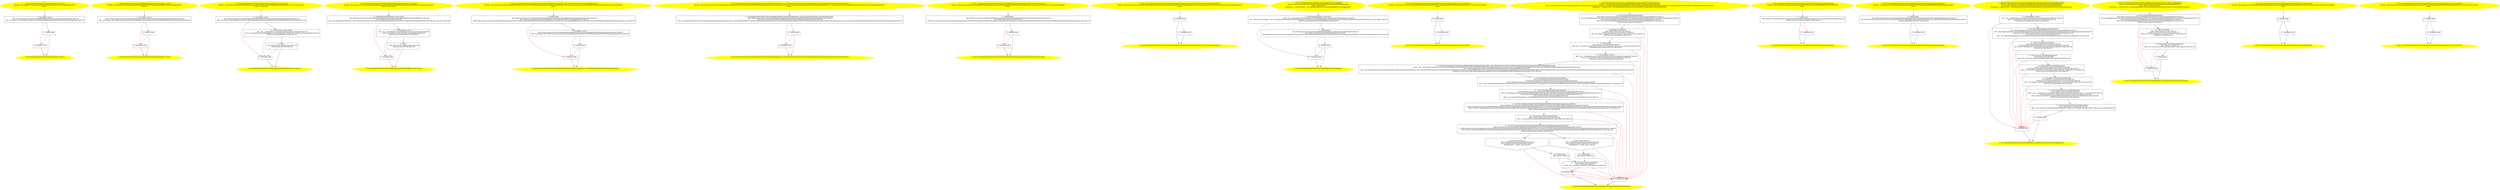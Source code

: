 /* @generated */
digraph cfg {
"org.junit.tests.junit3compatibility.InitializationErrorForwardCompatibilityTest.<init>().511c9e489d859bfaafb13939679ad004_1" [label="1: Start InitializationErrorForwardCompatibilityTest.<init>()\nFormals:  this:org.junit.tests.junit3compatibility.InitializationErrorForwardCompatibilityTest*\nLocals:  \n  " color=yellow style=filled]
	

	 "org.junit.tests.junit3compatibility.InitializationErrorForwardCompatibilityTest.<init>().511c9e489d859bfaafb13939679ad004_1" -> "org.junit.tests.junit3compatibility.InitializationErrorForwardCompatibilityTest.<init>().511c9e489d859bfaafb13939679ad004_4" ;
"org.junit.tests.junit3compatibility.InitializationErrorForwardCompatibilityTest.<init>().511c9e489d859bfaafb13939679ad004_2" [label="2: Exit InitializationErrorForwardCompatibilityTest.<init>() \n  " color=yellow style=filled]
	

"org.junit.tests.junit3compatibility.InitializationErrorForwardCompatibilityTest.<init>().511c9e489d859bfaafb13939679ad004_3" [label="3:  exceptions sink \n  " shape="box"]
	

	 "org.junit.tests.junit3compatibility.InitializationErrorForwardCompatibilityTest.<init>().511c9e489d859bfaafb13939679ad004_3" -> "org.junit.tests.junit3compatibility.InitializationErrorForwardCompatibilityTest.<init>().511c9e489d859bfaafb13939679ad004_2" ;
"org.junit.tests.junit3compatibility.InitializationErrorForwardCompatibilityTest.<init>().511c9e489d859bfaafb13939679ad004_4" [label="4:  Call Object.<init>() \n   n$0=*&this:org.junit.tests.junit3compatibility.InitializationErrorForwardCompatibilityTest* [line 19]\n  n$1=_fun_Object.<init>()(n$0:org.junit.tests.junit3compatibility.InitializationErrorForwardCompatibilityTest*) [line 19]\n " shape="box"]
	

	 "org.junit.tests.junit3compatibility.InitializationErrorForwardCompatibilityTest.<init>().511c9e489d859bfaafb13939679ad004_4" -> "org.junit.tests.junit3compatibility.InitializationErrorForwardCompatibilityTest.<init>().511c9e489d859bfaafb13939679ad004_5" ;
	 "org.junit.tests.junit3compatibility.InitializationErrorForwardCompatibilityTest.<init>().511c9e489d859bfaafb13939679ad004_4" -> "org.junit.tests.junit3compatibility.InitializationErrorForwardCompatibilityTest.<init>().511c9e489d859bfaafb13939679ad004_3" [color="red" ];
"org.junit.tests.junit3compatibility.InitializationErrorForwardCompatibilityTest.<init>().511c9e489d859bfaafb13939679ad004_5" [label="5:  method_body \n  " shape="box"]
	

	 "org.junit.tests.junit3compatibility.InitializationErrorForwardCompatibilityTest.<init>().511c9e489d859bfaafb13939679ad004_5" -> "org.junit.tests.junit3compatibility.InitializationErrorForwardCompatibilityTest.<init>().511c9e489d859bfaafb13939679ad004_2" ;
	 "org.junit.tests.junit3compatibility.InitializationErrorForwardCompatibilityTest.<init>().511c9e489d859bfaafb13939679ad004_5" -> "org.junit.tests.junit3compatibility.InitializationErrorForwardCompatibilityTest.<init>().511c9e489d859bfaafb13939679ad004_3" [color="red" ];
"org.junit.tests.junit3compatibility.InitializationErrorForwardCompatibilityTest$CantInitializeTests..b6709efbb8bd53c86093a8bc65f8be4d_1" [label="1: Start InitializationErrorForwardCompatibilityTest$CantInitializeTests.<init>()\nFormals:  this:org.junit.tests.junit3compatibility.InitializationErrorForwardCompatibilityTest$CantInitializeTests*\nLocals:  \n  " color=yellow style=filled]
	

	 "org.junit.tests.junit3compatibility.InitializationErrorForwardCompatibilityTest$CantInitializeTests..b6709efbb8bd53c86093a8bc65f8be4d_1" -> "org.junit.tests.junit3compatibility.InitializationErrorForwardCompatibilityTest$CantInitializeTests..b6709efbb8bd53c86093a8bc65f8be4d_4" ;
"org.junit.tests.junit3compatibility.InitializationErrorForwardCompatibilityTest$CantInitializeTests..b6709efbb8bd53c86093a8bc65f8be4d_2" [label="2: Exit InitializationErrorForwardCompatibilityTest$CantInitializeTests.<init>() \n  " color=yellow style=filled]
	

"org.junit.tests.junit3compatibility.InitializationErrorForwardCompatibilityTest$CantInitializeTests..b6709efbb8bd53c86093a8bc65f8be4d_3" [label="3:  exceptions sink \n  " shape="box"]
	

	 "org.junit.tests.junit3compatibility.InitializationErrorForwardCompatibilityTest$CantInitializeTests..b6709efbb8bd53c86093a8bc65f8be4d_3" -> "org.junit.tests.junit3compatibility.InitializationErrorForwardCompatibilityTest$CantInitializeTests..b6709efbb8bd53c86093a8bc65f8be4d_2" ;
"org.junit.tests.junit3compatibility.InitializationErrorForwardCompatibilityTest$CantInitializeTests..b6709efbb8bd53c86093a8bc65f8be4d_4" [label="4:  Call Object.<init>() \n   n$0=*&this:org.junit.tests.junit3compatibility.InitializationErrorForwardCompatibilityTest$CantInitializeTests* [line 38]\n  n$1=_fun_Object.<init>()(n$0:org.junit.tests.junit3compatibility.InitializationErrorForwardCompatibilityTest$CantInitializeTests*) [line 38]\n " shape="box"]
	

	 "org.junit.tests.junit3compatibility.InitializationErrorForwardCompatibilityTest$CantInitializeTests..b6709efbb8bd53c86093a8bc65f8be4d_4" -> "org.junit.tests.junit3compatibility.InitializationErrorForwardCompatibilityTest$CantInitializeTests..b6709efbb8bd53c86093a8bc65f8be4d_5" ;
	 "org.junit.tests.junit3compatibility.InitializationErrorForwardCompatibilityTest$CantInitializeTests..b6709efbb8bd53c86093a8bc65f8be4d_4" -> "org.junit.tests.junit3compatibility.InitializationErrorForwardCompatibilityTest$CantInitializeTests..b6709efbb8bd53c86093a8bc65f8be4d_3" [color="red" ];
"org.junit.tests.junit3compatibility.InitializationErrorForwardCompatibilityTest$CantInitializeTests..b6709efbb8bd53c86093a8bc65f8be4d_5" [label="5:  method_body \n  " shape="box"]
	

	 "org.junit.tests.junit3compatibility.InitializationErrorForwardCompatibilityTest$CantInitializeTests..b6709efbb8bd53c86093a8bc65f8be4d_5" -> "org.junit.tests.junit3compatibility.InitializationErrorForwardCompatibilityTest$CantInitializeTests..b6709efbb8bd53c86093a8bc65f8be4d_2" ;
	 "org.junit.tests.junit3compatibility.InitializationErrorForwardCompatibilityTest$CantInitializeTests..b6709efbb8bd53c86093a8bc65f8be4d_5" -> "org.junit.tests.junit3compatibility.InitializationErrorForwardCompatibilityTest$CantInitializeTests..b6709efbb8bd53c86093a8bc65f8be4d_3" [color="red" ];
"org.junit.tests.junit3compatibility.InitializationErrorForwardCompatibilityTest$CantInitialize.<init.ac4bbd4541fdecb1b2c5de3674973671_1" [label="1: Start InitializationErrorForwardCompatibilityTest$CantInitialize.<init>(Class)\nFormals:  this:org.junit.tests.junit3compatibility.InitializationErrorForwardCompatibilityTest$CantInitialize* klass:java.lang.Class*\nLocals:  $irvar0:void \n  " color=yellow style=filled]
	

	 "org.junit.tests.junit3compatibility.InitializationErrorForwardCompatibilityTest$CantInitialize.<init.ac4bbd4541fdecb1b2c5de3674973671_1" -> "org.junit.tests.junit3compatibility.InitializationErrorForwardCompatibilityTest$CantInitialize.<init.ac4bbd4541fdecb1b2c5de3674973671_4" ;
"org.junit.tests.junit3compatibility.InitializationErrorForwardCompatibilityTest$CantInitialize.<init.ac4bbd4541fdecb1b2c5de3674973671_2" [label="2: Exit InitializationErrorForwardCompatibilityTest$CantInitialize.<init>(Class) \n  " color=yellow style=filled]
	

"org.junit.tests.junit3compatibility.InitializationErrorForwardCompatibilityTest$CantInitialize.<init.ac4bbd4541fdecb1b2c5de3674973671_3" [label="3:  exceptions sink \n  " shape="box"]
	

	 "org.junit.tests.junit3compatibility.InitializationErrorForwardCompatibilityTest$CantInitialize.<init.ac4bbd4541fdecb1b2c5de3674973671_3" -> "org.junit.tests.junit3compatibility.InitializationErrorForwardCompatibilityTest$CantInitialize.<init.ac4bbd4541fdecb1b2c5de3674973671_2" ;
"org.junit.tests.junit3compatibility.InitializationErrorForwardCompatibilityTest$CantInitialize.<init.ac4bbd4541fdecb1b2c5de3674973671_4" [label="4:  Call Runner.<init>() \n   n$0=*&this:org.junit.tests.junit3compatibility.InitializationErrorForwardCompatibilityTest$CantInitialize* [line 23]\n  n$1=_fun_Runner.<init>()(n$0:org.junit.tests.junit3compatibility.InitializationErrorForwardCompatibilityTest$CantInitialize*) [line 23]\n " shape="box"]
	

	 "org.junit.tests.junit3compatibility.InitializationErrorForwardCompatibilityTest$CantInitialize.<init.ac4bbd4541fdecb1b2c5de3674973671_4" -> "org.junit.tests.junit3compatibility.InitializationErrorForwardCompatibilityTest$CantInitialize.<init.ac4bbd4541fdecb1b2c5de3674973671_5" ;
	 "org.junit.tests.junit3compatibility.InitializationErrorForwardCompatibilityTest$CantInitialize.<init.ac4bbd4541fdecb1b2c5de3674973671_4" -> "org.junit.tests.junit3compatibility.InitializationErrorForwardCompatibilityTest$CantInitialize.<init.ac4bbd4541fdecb1b2c5de3674973671_3" [color="red" ];
"org.junit.tests.junit3compatibility.InitializationErrorForwardCompatibilityTest$CantInitialize.<init.ac4bbd4541fdecb1b2c5de3674973671_5" [label="5:  Call Exception.<init>(String) \n   n$2=_fun___new(sizeof(t=java.lang.Exception):java.lang.Exception*) [line 24]\n  n$3=_fun_Exception.<init>(String)(n$2:java.lang.Exception*,\"Unique error message\":java.lang.Object*) [line 24]\n  *&$irvar0:java.lang.Exception*=n$2 [line 24]\n " shape="box"]
	

	 "org.junit.tests.junit3compatibility.InitializationErrorForwardCompatibilityTest$CantInitialize.<init.ac4bbd4541fdecb1b2c5de3674973671_5" -> "org.junit.tests.junit3compatibility.InitializationErrorForwardCompatibilityTest$CantInitialize.<init.ac4bbd4541fdecb1b2c5de3674973671_6" ;
	 "org.junit.tests.junit3compatibility.InitializationErrorForwardCompatibilityTest$CantInitialize.<init.ac4bbd4541fdecb1b2c5de3674973671_5" -> "org.junit.tests.junit3compatibility.InitializationErrorForwardCompatibilityTest$CantInitialize.<init.ac4bbd4541fdecb1b2c5de3674973671_3" [color="red" ];
"org.junit.tests.junit3compatibility.InitializationErrorForwardCompatibilityTest$CantInitialize.<init.ac4bbd4541fdecb1b2c5de3674973671_6" [label="6:  throw \n   n$4=*&$irvar0:java.lang.Exception* [line 24]\n  *&return:void=EXN n$4 [line 24]\n " shape="box"]
	

	 "org.junit.tests.junit3compatibility.InitializationErrorForwardCompatibilityTest$CantInitialize.<init.ac4bbd4541fdecb1b2c5de3674973671_6" -> "org.junit.tests.junit3compatibility.InitializationErrorForwardCompatibilityTest$CantInitialize.<init.ac4bbd4541fdecb1b2c5de3674973671_2" ;
	 "org.junit.tests.junit3compatibility.InitializationErrorForwardCompatibilityTest$CantInitialize.<init.ac4bbd4541fdecb1b2c5de3674973671_6" -> "org.junit.tests.junit3compatibility.InitializationErrorForwardCompatibilityTest$CantInitialize.<init.ac4bbd4541fdecb1b2c5de3674973671_3" [color="red" ];
"org.junit.tests.junit3compatibility.InitializationErrorForwardCompatibilityTest$InitializesWithError.c5596937731fc1801472f75782c82583_1" [label="1: Start InitializationErrorForwardCompatibilityTest$InitializesWithError.<init>(Class)\nFormals:  this:org.junit.tests.junit3compatibility.InitializationErrorForwardCompatibilityTest$InitializesWithError* klass:java.lang.Class*\nLocals:  $irvar0:void \n  " color=yellow style=filled]
	

	 "org.junit.tests.junit3compatibility.InitializationErrorForwardCompatibilityTest$InitializesWithError.c5596937731fc1801472f75782c82583_1" -> "org.junit.tests.junit3compatibility.InitializationErrorForwardCompatibilityTest$InitializesWithError.c5596937731fc1801472f75782c82583_4" ;
"org.junit.tests.junit3compatibility.InitializationErrorForwardCompatibilityTest$InitializesWithError.c5596937731fc1801472f75782c82583_2" [label="2: Exit InitializationErrorForwardCompatibilityTest$InitializesWithError.<init>(Class) \n  " color=yellow style=filled]
	

"org.junit.tests.junit3compatibility.InitializationErrorForwardCompatibilityTest$InitializesWithError.c5596937731fc1801472f75782c82583_3" [label="3:  exceptions sink \n  " shape="box"]
	

	 "org.junit.tests.junit3compatibility.InitializationErrorForwardCompatibilityTest$InitializesWithError.c5596937731fc1801472f75782c82583_3" -> "org.junit.tests.junit3compatibility.InitializationErrorForwardCompatibilityTest$InitializesWithError.c5596937731fc1801472f75782c82583_2" ;
"org.junit.tests.junit3compatibility.InitializationErrorForwardCompatibilityTest$InitializesWithError.c5596937731fc1801472f75782c82583_4" [label="4:  Call BlockJUnit4ClassRunner.<init>(Class) \n   n$0=*&this:org.junit.tests.junit3compatibility.InitializationErrorForwardCompatibilityTest$InitializesWithError* [line 98]\n  n$1=*&klass:java.lang.Class* [line 98]\n  n$2=_fun_BlockJUnit4ClassRunner.<init>(Class)(n$0:org.junit.tests.junit3compatibility.InitializationErrorForwardCompatibilityTest$InitializesWithError*,n$1:java.lang.Class*) [line 98]\n " shape="box"]
	

	 "org.junit.tests.junit3compatibility.InitializationErrorForwardCompatibilityTest$InitializesWithError.c5596937731fc1801472f75782c82583_4" -> "org.junit.tests.junit3compatibility.InitializationErrorForwardCompatibilityTest$InitializesWithError.c5596937731fc1801472f75782c82583_5" ;
	 "org.junit.tests.junit3compatibility.InitializationErrorForwardCompatibilityTest$InitializesWithError.c5596937731fc1801472f75782c82583_4" -> "org.junit.tests.junit3compatibility.InitializationErrorForwardCompatibilityTest$InitializesWithError.c5596937731fc1801472f75782c82583_3" [color="red" ];
"org.junit.tests.junit3compatibility.InitializationErrorForwardCompatibilityTest$InitializesWithError.c5596937731fc1801472f75782c82583_5" [label="5:  Call Exception.<init>() \n   n$3=_fun___new(sizeof(t=java.lang.Exception):java.lang.Exception*) [line 99]\n  n$4=_fun_Exception.<init>()(n$3:java.lang.Exception*) [line 99]\n  *&$irvar0:java.lang.Exception*=n$3 [line 99]\n " shape="box"]
	

	 "org.junit.tests.junit3compatibility.InitializationErrorForwardCompatibilityTest$InitializesWithError.c5596937731fc1801472f75782c82583_5" -> "org.junit.tests.junit3compatibility.InitializationErrorForwardCompatibilityTest$InitializesWithError.c5596937731fc1801472f75782c82583_6" ;
	 "org.junit.tests.junit3compatibility.InitializationErrorForwardCompatibilityTest$InitializesWithError.c5596937731fc1801472f75782c82583_5" -> "org.junit.tests.junit3compatibility.InitializationErrorForwardCompatibilityTest$InitializesWithError.c5596937731fc1801472f75782c82583_3" [color="red" ];
"org.junit.tests.junit3compatibility.InitializationErrorForwardCompatibilityTest$InitializesWithError.c5596937731fc1801472f75782c82583_6" [label="6:  throw \n   n$5=*&$irvar0:java.lang.Exception* [line 99]\n  *&return:void=EXN n$5 [line 99]\n " shape="box"]
	

	 "org.junit.tests.junit3compatibility.InitializationErrorForwardCompatibilityTest$InitializesWithError.c5596937731fc1801472f75782c82583_6" -> "org.junit.tests.junit3compatibility.InitializationErrorForwardCompatibilityTest$InitializesWithError.c5596937731fc1801472f75782c82583_2" ;
	 "org.junit.tests.junit3compatibility.InitializationErrorForwardCompatibilityTest$InitializesWithError.c5596937731fc1801472f75782c82583_6" -> "org.junit.tests.junit3compatibility.InitializationErrorForwardCompatibilityTest$InitializesWithError.c5596937731fc1801472f75782c82583_3" [color="red" ];
"org.junit.tests.junit3compatibility.InitializationErrorForwardCompatibilityTest$ErrorRememberingList.599f5a93932003d85ede856524d2cc17_1" [label="1: Start InitializationErrorForwardCompatibilityTest$ErrorRememberingListener.<init>(InitializationErrorForwardCompatibilityTest)\nFormals:  this:org.junit.tests.junit3compatibility.InitializationErrorForwardCompatibilityTest$ErrorRememberingListener* $bcvar1:org.junit.tests.junit3compatibility.InitializationErrorForwardCompatibilityTest*\nLocals:  \n  " color=yellow style=filled]
	

	 "org.junit.tests.junit3compatibility.InitializationErrorForwardCompatibilityTest$ErrorRememberingList.599f5a93932003d85ede856524d2cc17_1" -> "org.junit.tests.junit3compatibility.InitializationErrorForwardCompatibilityTest$ErrorRememberingList.599f5a93932003d85ede856524d2cc17_4" ;
"org.junit.tests.junit3compatibility.InitializationErrorForwardCompatibilityTest$ErrorRememberingList.599f5a93932003d85ede856524d2cc17_2" [label="2: Exit InitializationErrorForwardCompatibilityTest$ErrorRememberingListener.<init>(InitializationErrorForwardCompatibilityTest) \n  " color=yellow style=filled]
	

"org.junit.tests.junit3compatibility.InitializationErrorForwardCompatibilityTest$ErrorRememberingList.599f5a93932003d85ede856524d2cc17_3" [label="3:  exceptions sink \n  " shape="box"]
	

	 "org.junit.tests.junit3compatibility.InitializationErrorForwardCompatibilityTest$ErrorRememberingList.599f5a93932003d85ede856524d2cc17_3" -> "org.junit.tests.junit3compatibility.InitializationErrorForwardCompatibilityTest$ErrorRememberingList.599f5a93932003d85ede856524d2cc17_2" ;
"org.junit.tests.junit3compatibility.InitializationErrorForwardCompatibilityTest$ErrorRememberingList.599f5a93932003d85ede856524d2cc17_4" [label="4:  method_body \n   n$0=*&this:org.junit.tests.junit3compatibility.InitializationErrorForwardCompatibilityTest$ErrorRememberingListener* [line 63]\n  n$1=*&$bcvar1:org.junit.tests.junit3compatibility.InitializationErrorForwardCompatibilityTest* [line 63]\n  *n$0.this$0:org.junit.tests.junit3compatibility.InitializationErrorForwardCompatibilityTest$ErrorRememberingListener(root org.junit.tests.junit3compatibility.InitializationErrorForwardCompatibilityTest$ErrorRememberingListener)=n$1 [line 63]\n " shape="box"]
	

	 "org.junit.tests.junit3compatibility.InitializationErrorForwardCompatibilityTest$ErrorRememberingList.599f5a93932003d85ede856524d2cc17_4" -> "org.junit.tests.junit3compatibility.InitializationErrorForwardCompatibilityTest$ErrorRememberingList.599f5a93932003d85ede856524d2cc17_5" ;
	 "org.junit.tests.junit3compatibility.InitializationErrorForwardCompatibilityTest$ErrorRememberingList.599f5a93932003d85ede856524d2cc17_4" -> "org.junit.tests.junit3compatibility.InitializationErrorForwardCompatibilityTest$ErrorRememberingList.599f5a93932003d85ede856524d2cc17_3" [color="red" ];
"org.junit.tests.junit3compatibility.InitializationErrorForwardCompatibilityTest$ErrorRememberingList.599f5a93932003d85ede856524d2cc17_5" [label="5:  Call Object.<init>() \n   n$2=*&this:org.junit.tests.junit3compatibility.InitializationErrorForwardCompatibilityTest$ErrorRememberingListener* [line 63]\n  n$3=_fun_Object.<init>()(n$2:org.junit.tests.junit3compatibility.InitializationErrorForwardCompatibilityTest$ErrorRememberingListener*) [line 63]\n " shape="box"]
	

	 "org.junit.tests.junit3compatibility.InitializationErrorForwardCompatibilityTest$ErrorRememberingList.599f5a93932003d85ede856524d2cc17_5" -> "org.junit.tests.junit3compatibility.InitializationErrorForwardCompatibilityTest$ErrorRememberingList.599f5a93932003d85ede856524d2cc17_6" ;
	 "org.junit.tests.junit3compatibility.InitializationErrorForwardCompatibilityTest$ErrorRememberingList.599f5a93932003d85ede856524d2cc17_5" -> "org.junit.tests.junit3compatibility.InitializationErrorForwardCompatibilityTest$ErrorRememberingList.599f5a93932003d85ede856524d2cc17_3" [color="red" ];
"org.junit.tests.junit3compatibility.InitializationErrorForwardCompatibilityTest$ErrorRememberingList.599f5a93932003d85ede856524d2cc17_6" [label="6:  method_body \n  " shape="box"]
	

	 "org.junit.tests.junit3compatibility.InitializationErrorForwardCompatibilityTest$ErrorRememberingList.599f5a93932003d85ede856524d2cc17_6" -> "org.junit.tests.junit3compatibility.InitializationErrorForwardCompatibilityTest$ErrorRememberingList.599f5a93932003d85ede856524d2cc17_2" ;
	 "org.junit.tests.junit3compatibility.InitializationErrorForwardCompatibilityTest$ErrorRememberingList.599f5a93932003d85ede856524d2cc17_6" -> "org.junit.tests.junit3compatibility.InitializationErrorForwardCompatibilityTest$ErrorRememberingList.599f5a93932003d85ede856524d2cc17_3" [color="red" ];
"org.junit.tests.junit3compatibility.InitializationErrorForwardCompatibilityTest$ErrorRememberingList.ee602506f6d617e2dd38b425c0fd084f_1" [label="1: Start InitializationErrorForwardCompatibilityTest$ErrorRememberingListener.<init>(InitializationErrorForwardCompatibilityTest,InitializationErrorForwardCompatibilityTest$1)\nFormals:  this:org.junit.tests.junit3compatibility.InitializationErrorForwardCompatibilityTest$ErrorRememberingListener* x0:org.junit.tests.junit3compatibility.InitializationErrorForwardCompatibilityTest* x1:org.junit.tests.junit3compatibility.InitializationErrorForwardCompatibilityTest$1*\nLocals:  \n  " color=yellow style=filled]
	

	 "org.junit.tests.junit3compatibility.InitializationErrorForwardCompatibilityTest$ErrorRememberingList.ee602506f6d617e2dd38b425c0fd084f_1" -> "org.junit.tests.junit3compatibility.InitializationErrorForwardCompatibilityTest$ErrorRememberingList.ee602506f6d617e2dd38b425c0fd084f_4" ;
"org.junit.tests.junit3compatibility.InitializationErrorForwardCompatibilityTest$ErrorRememberingList.ee602506f6d617e2dd38b425c0fd084f_2" [label="2: Exit InitializationErrorForwardCompatibilityTest$ErrorRememberingListener.<init>(InitializationErrorForwardCompatibilityTest,InitializationErrorForwardCompatibilityTest$1) \n  " color=yellow style=filled]
	

"org.junit.tests.junit3compatibility.InitializationErrorForwardCompatibilityTest$ErrorRememberingList.ee602506f6d617e2dd38b425c0fd084f_3" [label="3:  exceptions sink \n  " shape="box"]
	

	 "org.junit.tests.junit3compatibility.InitializationErrorForwardCompatibilityTest$ErrorRememberingList.ee602506f6d617e2dd38b425c0fd084f_3" -> "org.junit.tests.junit3compatibility.InitializationErrorForwardCompatibilityTest$ErrorRememberingList.ee602506f6d617e2dd38b425c0fd084f_2" ;
"org.junit.tests.junit3compatibility.InitializationErrorForwardCompatibilityTest$ErrorRememberingList.ee602506f6d617e2dd38b425c0fd084f_4" [label="4:  Call InitializationErrorForwardCompatibilityTest$ErrorRememberingListener.<init>(InitializationErrorForwardCompatibilityTest) \n   n$0=*&this:org.junit.tests.junit3compatibility.InitializationErrorForwardCompatibilityTest$ErrorRememberingListener* [line 63]\n  n$1=*&x0:org.junit.tests.junit3compatibility.InitializationErrorForwardCompatibilityTest* [line 63]\n  n$2=_fun_InitializationErrorForwardCompatibilityTest$ErrorRememberingListener.<init>(InitializationErrorForwardCompatibilityTest)(n$0:org.junit.tests.junit3compatibility.InitializationErrorForwardCompatibilityTest$ErrorRememberingListener*,n$1:org.junit.tests.junit3compatibility.InitializationErrorForwardCompatibilityTest*) [line 63]\n " shape="box"]
	

	 "org.junit.tests.junit3compatibility.InitializationErrorForwardCompatibilityTest$ErrorRememberingList.ee602506f6d617e2dd38b425c0fd084f_4" -> "org.junit.tests.junit3compatibility.InitializationErrorForwardCompatibilityTest$ErrorRememberingList.ee602506f6d617e2dd38b425c0fd084f_5" ;
	 "org.junit.tests.junit3compatibility.InitializationErrorForwardCompatibilityTest$ErrorRememberingList.ee602506f6d617e2dd38b425c0fd084f_4" -> "org.junit.tests.junit3compatibility.InitializationErrorForwardCompatibilityTest$ErrorRememberingList.ee602506f6d617e2dd38b425c0fd084f_3" [color="red" ];
"org.junit.tests.junit3compatibility.InitializationErrorForwardCompatibilityTest$ErrorRememberingList.ee602506f6d617e2dd38b425c0fd084f_5" [label="5:  method_body \n  " shape="box"]
	

	 "org.junit.tests.junit3compatibility.InitializationErrorForwardCompatibilityTest$ErrorRememberingList.ee602506f6d617e2dd38b425c0fd084f_5" -> "org.junit.tests.junit3compatibility.InitializationErrorForwardCompatibilityTest$ErrorRememberingList.ee602506f6d617e2dd38b425c0fd084f_2" ;
	 "org.junit.tests.junit3compatibility.InitializationErrorForwardCompatibilityTest$ErrorRememberingList.ee602506f6d617e2dd38b425c0fd084f_5" -> "org.junit.tests.junit3compatibility.InitializationErrorForwardCompatibilityTest$ErrorRememberingList.ee602506f6d617e2dd38b425c0fd084f_3" [color="red" ];
"org.junit.tests.junit3compatibility.InitializationErrorForwardCompatibilityTest$ErrorRememberingList.5765b462a566c94ea9b616206d16f2ea_1" [label="1: Start void InitializationErrorForwardCompatibilityTest$ErrorRememberingListener.addError(Test,Throwable)\nFormals:  this:org.junit.tests.junit3compatibility.InitializationErrorForwardCompatibilityTest$ErrorRememberingListener* test:junit.framework.Test* e:java.lang.Throwable*\nLocals:  \n  " color=yellow style=filled]
	

	 "org.junit.tests.junit3compatibility.InitializationErrorForwardCompatibilityTest$ErrorRememberingList.5765b462a566c94ea9b616206d16f2ea_1" -> "org.junit.tests.junit3compatibility.InitializationErrorForwardCompatibilityTest$ErrorRememberingList.5765b462a566c94ea9b616206d16f2ea_4" ;
"org.junit.tests.junit3compatibility.InitializationErrorForwardCompatibilityTest$ErrorRememberingList.5765b462a566c94ea9b616206d16f2ea_2" [label="2: Exit void InitializationErrorForwardCompatibilityTest$ErrorRememberingListener.addError(Test,Throwable) \n  " color=yellow style=filled]
	

"org.junit.tests.junit3compatibility.InitializationErrorForwardCompatibilityTest$ErrorRememberingList.5765b462a566c94ea9b616206d16f2ea_3" [label="3:  exceptions sink \n  " shape="box"]
	

	 "org.junit.tests.junit3compatibility.InitializationErrorForwardCompatibilityTest$ErrorRememberingList.5765b462a566c94ea9b616206d16f2ea_3" -> "org.junit.tests.junit3compatibility.InitializationErrorForwardCompatibilityTest$ErrorRememberingList.5765b462a566c94ea9b616206d16f2ea_2" ;
"org.junit.tests.junit3compatibility.InitializationErrorForwardCompatibilityTest$ErrorRememberingList.5765b462a566c94ea9b616206d16f2ea_4" [label="4:  method_body \n   n$0=*&this:org.junit.tests.junit3compatibility.InitializationErrorForwardCompatibilityTest$ErrorRememberingListener* [line 67]\n  n$1=*&test:junit.framework.Test* [line 67]\n  *n$0.fError:org.junit.tests.junit3compatibility.InitializationErrorForwardCompatibilityTest$ErrorRememberingListener(root org.junit.tests.junit3compatibility.InitializationErrorForwardCompatibilityTest$ErrorRememberingListener)=n$1 [line 67]\n " shape="box"]
	

	 "org.junit.tests.junit3compatibility.InitializationErrorForwardCompatibilityTest$ErrorRememberingList.5765b462a566c94ea9b616206d16f2ea_4" -> "org.junit.tests.junit3compatibility.InitializationErrorForwardCompatibilityTest$ErrorRememberingList.5765b462a566c94ea9b616206d16f2ea_5" ;
	 "org.junit.tests.junit3compatibility.InitializationErrorForwardCompatibilityTest$ErrorRememberingList.5765b462a566c94ea9b616206d16f2ea_4" -> "org.junit.tests.junit3compatibility.InitializationErrorForwardCompatibilityTest$ErrorRememberingList.5765b462a566c94ea9b616206d16f2ea_3" [color="red" ];
"org.junit.tests.junit3compatibility.InitializationErrorForwardCompatibilityTest$ErrorRememberingList.5765b462a566c94ea9b616206d16f2ea_5" [label="5:  method_body \n  " shape="box"]
	

	 "org.junit.tests.junit3compatibility.InitializationErrorForwardCompatibilityTest$ErrorRememberingList.5765b462a566c94ea9b616206d16f2ea_5" -> "org.junit.tests.junit3compatibility.InitializationErrorForwardCompatibilityTest$ErrorRememberingList.5765b462a566c94ea9b616206d16f2ea_2" ;
	 "org.junit.tests.junit3compatibility.InitializationErrorForwardCompatibilityTest$ErrorRememberingList.5765b462a566c94ea9b616206d16f2ea_5" -> "org.junit.tests.junit3compatibility.InitializationErrorForwardCompatibilityTest$ErrorRememberingList.5765b462a566c94ea9b616206d16f2ea_3" [color="red" ];
"org.junit.tests.junit3compatibility.InitializationErrorForwardCompatibilityTest$ErrorRememberingList.b81eb0795c9ca835cba331b23bb215cb_1" [label="1: Start void InitializationErrorForwardCompatibilityTest$ErrorRememberingListener.addFailure(Test,AssertionFailedError)\nFormals:  this:org.junit.tests.junit3compatibility.InitializationErrorForwardCompatibilityTest$ErrorRememberingListener* test:junit.framework.Test* t:junit.framework.AssertionFailedError*\nLocals:  \n  " color=yellow style=filled]
	

	 "org.junit.tests.junit3compatibility.InitializationErrorForwardCompatibilityTest$ErrorRememberingList.b81eb0795c9ca835cba331b23bb215cb_1" -> "org.junit.tests.junit3compatibility.InitializationErrorForwardCompatibilityTest$ErrorRememberingList.b81eb0795c9ca835cba331b23bb215cb_4" ;
"org.junit.tests.junit3compatibility.InitializationErrorForwardCompatibilityTest$ErrorRememberingList.b81eb0795c9ca835cba331b23bb215cb_2" [label="2: Exit void InitializationErrorForwardCompatibilityTest$ErrorRememberingListener.addFailure(Test,AssertionFailedError) \n  " color=yellow style=filled]
	

"org.junit.tests.junit3compatibility.InitializationErrorForwardCompatibilityTest$ErrorRememberingList.b81eb0795c9ca835cba331b23bb215cb_3" [label="3:  exceptions sink \n  " shape="box"]
	

	 "org.junit.tests.junit3compatibility.InitializationErrorForwardCompatibilityTest$ErrorRememberingList.b81eb0795c9ca835cba331b23bb215cb_3" -> "org.junit.tests.junit3compatibility.InitializationErrorForwardCompatibilityTest$ErrorRememberingList.b81eb0795c9ca835cba331b23bb215cb_2" ;
"org.junit.tests.junit3compatibility.InitializationErrorForwardCompatibilityTest$ErrorRememberingList.b81eb0795c9ca835cba331b23bb215cb_4" [label="4:  method_body \n  " shape="box"]
	

	 "org.junit.tests.junit3compatibility.InitializationErrorForwardCompatibilityTest$ErrorRememberingList.b81eb0795c9ca835cba331b23bb215cb_4" -> "org.junit.tests.junit3compatibility.InitializationErrorForwardCompatibilityTest$ErrorRememberingList.b81eb0795c9ca835cba331b23bb215cb_2" ;
	 "org.junit.tests.junit3compatibility.InitializationErrorForwardCompatibilityTest$ErrorRememberingList.b81eb0795c9ca835cba331b23bb215cb_4" -> "org.junit.tests.junit3compatibility.InitializationErrorForwardCompatibilityTest$ErrorRememberingList.b81eb0795c9ca835cba331b23bb215cb_3" [color="red" ];
"org.junit.tests.junit3compatibility.InitializationErrorForwardCompatibilityTest.createAdapter():void.afde9abe7cc09271580a2772056a9c74_1" [label="1: Start void InitializationErrorForwardCompatibilityTest.createAdapter()\nFormals:  this:org.junit.tests.junit3compatibility.InitializationErrorForwardCompatibilityTest*\nLocals:  $irvar0:void\nAnnotation: <_org.junit.Before> void InitializationErrorForwardCompatibilityTest.createAdapter()() \n  " color=yellow style=filled]
	

	 "org.junit.tests.junit3compatibility.InitializationErrorForwardCompatibilityTest.createAdapter():void.afde9abe7cc09271580a2772056a9c74_1" -> "org.junit.tests.junit3compatibility.InitializationErrorForwardCompatibilityTest.createAdapter():void.afde9abe7cc09271580a2772056a9c74_4" ;
"org.junit.tests.junit3compatibility.InitializationErrorForwardCompatibilityTest.createAdapter():void.afde9abe7cc09271580a2772056a9c74_2" [label="2: Exit void InitializationErrorForwardCompatibilityTest.createAdapter() \n  " color=yellow style=filled]
	

"org.junit.tests.junit3compatibility.InitializationErrorForwardCompatibilityTest.createAdapter():void.afde9abe7cc09271580a2772056a9c74_3" [label="3:  exceptions sink \n  " shape="box"]
	

	 "org.junit.tests.junit3compatibility.InitializationErrorForwardCompatibilityTest.createAdapter():void.afde9abe7cc09271580a2772056a9c74_3" -> "org.junit.tests.junit3compatibility.InitializationErrorForwardCompatibilityTest.createAdapter():void.afde9abe7cc09271580a2772056a9c74_2" ;
"org.junit.tests.junit3compatibility.InitializationErrorForwardCompatibilityTest.createAdapter():void.afde9abe7cc09271580a2772056a9c74_4" [label="4:  Call JUnit4TestAdapter.<init>(Class) \n   n$0=_fun___new(sizeof(t=junit.framework.JUnit4TestAdapter):junit.framework.JUnit4TestAdapter*) [line 45]\n  n$1=_fun_JUnit4TestAdapter.<init>(Class)(n$0:junit.framework.JUnit4TestAdapter*,org.junit.tests.junit3compatibility.InitializationErrorForwardCompatibilityTest$CantInitializeTests:java.lang.Object*) [line 45]\n  *&$irvar0:junit.framework.JUnit4TestAdapter*=n$0 [line 45]\n " shape="box"]
	

	 "org.junit.tests.junit3compatibility.InitializationErrorForwardCompatibilityTest.createAdapter():void.afde9abe7cc09271580a2772056a9c74_4" -> "org.junit.tests.junit3compatibility.InitializationErrorForwardCompatibilityTest.createAdapter():void.afde9abe7cc09271580a2772056a9c74_5" ;
	 "org.junit.tests.junit3compatibility.InitializationErrorForwardCompatibilityTest.createAdapter():void.afde9abe7cc09271580a2772056a9c74_4" -> "org.junit.tests.junit3compatibility.InitializationErrorForwardCompatibilityTest.createAdapter():void.afde9abe7cc09271580a2772056a9c74_3" [color="red" ];
"org.junit.tests.junit3compatibility.InitializationErrorForwardCompatibilityTest.createAdapter():void.afde9abe7cc09271580a2772056a9c74_5" [label="5:  method_body \n   n$2=*&this:org.junit.tests.junit3compatibility.InitializationErrorForwardCompatibilityTest* [line 45]\n  n$3=*&$irvar0:junit.framework.JUnit4TestAdapter* [line 45]\n  *n$2.fAdapter:org.junit.tests.junit3compatibility.InitializationErrorForwardCompatibilityTest(root org.junit.tests.junit3compatibility.InitializationErrorForwardCompatibilityTest)=n$3 [line 45]\n " shape="box"]
	

	 "org.junit.tests.junit3compatibility.InitializationErrorForwardCompatibilityTest.createAdapter():void.afde9abe7cc09271580a2772056a9c74_5" -> "org.junit.tests.junit3compatibility.InitializationErrorForwardCompatibilityTest.createAdapter():void.afde9abe7cc09271580a2772056a9c74_6" ;
	 "org.junit.tests.junit3compatibility.InitializationErrorForwardCompatibilityTest.createAdapter():void.afde9abe7cc09271580a2772056a9c74_5" -> "org.junit.tests.junit3compatibility.InitializationErrorForwardCompatibilityTest.createAdapter():void.afde9abe7cc09271580a2772056a9c74_3" [color="red" ];
"org.junit.tests.junit3compatibility.InitializationErrorForwardCompatibilityTest.createAdapter():void.afde9abe7cc09271580a2772056a9c74_6" [label="6:  method_body \n  " shape="box"]
	

	 "org.junit.tests.junit3compatibility.InitializationErrorForwardCompatibilityTest.createAdapter():void.afde9abe7cc09271580a2772056a9c74_6" -> "org.junit.tests.junit3compatibility.InitializationErrorForwardCompatibilityTest.createAdapter():void.afde9abe7cc09271580a2772056a9c74_2" ;
	 "org.junit.tests.junit3compatibility.InitializationErrorForwardCompatibilityTest.createAdapter():void.afde9abe7cc09271580a2772056a9c74_6" -> "org.junit.tests.junit3compatibility.InitializationErrorForwardCompatibilityTest.createAdapter():void.afde9abe7cc09271580a2772056a9c74_3" [color="red" ];
"org.junit.tests.junit3compatibility.InitializationErrorForwardCompatibilityTest$ErrorRememberingList.2033af82012e6f37d8024381e6c28a9f_1" [label="1: Start void InitializationErrorForwardCompatibilityTest$ErrorRememberingListener.endTest(Test)\nFormals:  this:org.junit.tests.junit3compatibility.InitializationErrorForwardCompatibilityTest$ErrorRememberingListener* test:junit.framework.Test*\nLocals:  \n  " color=yellow style=filled]
	

	 "org.junit.tests.junit3compatibility.InitializationErrorForwardCompatibilityTest$ErrorRememberingList.2033af82012e6f37d8024381e6c28a9f_1" -> "org.junit.tests.junit3compatibility.InitializationErrorForwardCompatibilityTest$ErrorRememberingList.2033af82012e6f37d8024381e6c28a9f_4" ;
"org.junit.tests.junit3compatibility.InitializationErrorForwardCompatibilityTest$ErrorRememberingList.2033af82012e6f37d8024381e6c28a9f_2" [label="2: Exit void InitializationErrorForwardCompatibilityTest$ErrorRememberingListener.endTest(Test) \n  " color=yellow style=filled]
	

"org.junit.tests.junit3compatibility.InitializationErrorForwardCompatibilityTest$ErrorRememberingList.2033af82012e6f37d8024381e6c28a9f_3" [label="3:  exceptions sink \n  " shape="box"]
	

	 "org.junit.tests.junit3compatibility.InitializationErrorForwardCompatibilityTest$ErrorRememberingList.2033af82012e6f37d8024381e6c28a9f_3" -> "org.junit.tests.junit3compatibility.InitializationErrorForwardCompatibilityTest$ErrorRememberingList.2033af82012e6f37d8024381e6c28a9f_2" ;
"org.junit.tests.junit3compatibility.InitializationErrorForwardCompatibilityTest$ErrorRememberingList.2033af82012e6f37d8024381e6c28a9f_4" [label="4:  method_body \n  " shape="box"]
	

	 "org.junit.tests.junit3compatibility.InitializationErrorForwardCompatibilityTest$ErrorRememberingList.2033af82012e6f37d8024381e6c28a9f_4" -> "org.junit.tests.junit3compatibility.InitializationErrorForwardCompatibilityTest$ErrorRememberingList.2033af82012e6f37d8024381e6c28a9f_2" ;
	 "org.junit.tests.junit3compatibility.InitializationErrorForwardCompatibilityTest$ErrorRememberingList.2033af82012e6f37d8024381e6c28a9f_4" -> "org.junit.tests.junit3compatibility.InitializationErrorForwardCompatibilityTest$ErrorRememberingList.2033af82012e6f37d8024381e6c28a9f_3" [color="red" ];
"org.junit.tests.junit3compatibility.InitializationErrorForwardCompatibilityTest.generatedErrorTestsM.8ee0bdbf9e3adcd8d069900158c8d5b5_1" [label="1: Start void InitializationErrorForwardCompatibilityTest.generatedErrorTestsMatchUp()\nFormals:  this:org.junit.tests.junit3compatibility.InitializationErrorForwardCompatibilityTest*\nLocals:  $T0_68:void $irvar3:void $irvar2:void $irvar1:void $irvar0:void listener:org.junit.tests.junit3compatibility.InitializationErrorForwardCompatibilityTest$ErrorRememberingListener* result:junit.framework.TestResult* shouldFail:junit.framework.Test*\nAnnotation: <_org.junit.Test> void InitializationErrorForwardCompatibilityTest.generatedErrorTestsMatchUp()() \n  " color=yellow style=filled]
	

	 "org.junit.tests.junit3compatibility.InitializationErrorForwardCompatibilityTest.generatedErrorTestsM.8ee0bdbf9e3adcd8d069900158c8d5b5_1" -> "org.junit.tests.junit3compatibility.InitializationErrorForwardCompatibilityTest.generatedErrorTestsM.8ee0bdbf9e3adcd8d069900158c8d5b5_4" ;
"org.junit.tests.junit3compatibility.InitializationErrorForwardCompatibilityTest.generatedErrorTestsM.8ee0bdbf9e3adcd8d069900158c8d5b5_2" [label="2: Exit void InitializationErrorForwardCompatibilityTest.generatedErrorTestsMatchUp() \n  " color=yellow style=filled]
	

"org.junit.tests.junit3compatibility.InitializationErrorForwardCompatibilityTest.generatedErrorTestsM.8ee0bdbf9e3adcd8d069900158c8d5b5_3" [label="3:  exceptions sink \n  " shape="box"]
	

	 "org.junit.tests.junit3compatibility.InitializationErrorForwardCompatibilityTest.generatedErrorTestsM.8ee0bdbf9e3adcd8d069900158c8d5b5_3" -> "org.junit.tests.junit3compatibility.InitializationErrorForwardCompatibilityTest.generatedErrorTestsM.8ee0bdbf9e3adcd8d069900158c8d5b5_2" ;
"org.junit.tests.junit3compatibility.InitializationErrorForwardCompatibilityTest.generatedErrorTestsM.8ee0bdbf9e3adcd8d069900158c8d5b5_4" [label="4:  Call List JUnit4TestAdapter.getTests() \n   n$0=*&this:org.junit.tests.junit3compatibility.InitializationErrorForwardCompatibilityTest* [line 87]\n  n$1=*n$0.fAdapter:junit.framework.JUnit4TestAdapter*(root org.junit.tests.junit3compatibility.InitializationErrorForwardCompatibilityTest) [line 87]\n  _=*n$1:junit.framework.JUnit4TestAdapter*(root junit.framework.JUnit4TestAdapter) [line 87]\n  n$3=_fun_List JUnit4TestAdapter.getTests()(n$1:junit.framework.JUnit4TestAdapter*) virtual [line 87]\n  *&$irvar0:java.util.List*=n$3 [line 87]\n " shape="box"]
	

	 "org.junit.tests.junit3compatibility.InitializationErrorForwardCompatibilityTest.generatedErrorTestsM.8ee0bdbf9e3adcd8d069900158c8d5b5_4" -> "org.junit.tests.junit3compatibility.InitializationErrorForwardCompatibilityTest.generatedErrorTestsM.8ee0bdbf9e3adcd8d069900158c8d5b5_5" ;
	 "org.junit.tests.junit3compatibility.InitializationErrorForwardCompatibilityTest.generatedErrorTestsM.8ee0bdbf9e3adcd8d069900158c8d5b5_4" -> "org.junit.tests.junit3compatibility.InitializationErrorForwardCompatibilityTest.generatedErrorTestsM.8ee0bdbf9e3adcd8d069900158c8d5b5_3" [color="red" ];
"org.junit.tests.junit3compatibility.InitializationErrorForwardCompatibilityTest.generatedErrorTestsM.8ee0bdbf9e3adcd8d069900158c8d5b5_5" [label="5:  Call Object List.get(int) \n   n$4=*&$irvar0:java.util.List* [line 87]\n  _=*n$4:java.util.List*(root java.util.List) [line 87]\n  n$6=_fun_Object List.get(int)(n$4:java.util.List*,0:int) interface virtual [line 87]\n  *&$irvar1:java.lang.Object*=n$6 [line 87]\n " shape="box"]
	

	 "org.junit.tests.junit3compatibility.InitializationErrorForwardCompatibilityTest.generatedErrorTestsM.8ee0bdbf9e3adcd8d069900158c8d5b5_5" -> "org.junit.tests.junit3compatibility.InitializationErrorForwardCompatibilityTest.generatedErrorTestsM.8ee0bdbf9e3adcd8d069900158c8d5b5_6" ;
	 "org.junit.tests.junit3compatibility.InitializationErrorForwardCompatibilityTest.generatedErrorTestsM.8ee0bdbf9e3adcd8d069900158c8d5b5_5" -> "org.junit.tests.junit3compatibility.InitializationErrorForwardCompatibilityTest.generatedErrorTestsM.8ee0bdbf9e3adcd8d069900158c8d5b5_3" [color="red" ];
"org.junit.tests.junit3compatibility.InitializationErrorForwardCompatibilityTest.generatedErrorTestsM.8ee0bdbf9e3adcd8d069900158c8d5b5_6" [label="6:  method_body \n   n$7=*&$irvar1:java.lang.Object* [line 87]\n  n$8=_fun___cast(n$7:java.lang.Object*,sizeof(t=junit.framework.Test;sub_t=( sub )(cast)):void) [line 87]\n  *&shouldFail:junit.framework.Test*=n$8 [line 87]\n " shape="box"]
	

	 "org.junit.tests.junit3compatibility.InitializationErrorForwardCompatibilityTest.generatedErrorTestsM.8ee0bdbf9e3adcd8d069900158c8d5b5_6" -> "org.junit.tests.junit3compatibility.InitializationErrorForwardCompatibilityTest.generatedErrorTestsM.8ee0bdbf9e3adcd8d069900158c8d5b5_7" ;
	 "org.junit.tests.junit3compatibility.InitializationErrorForwardCompatibilityTest.generatedErrorTestsM.8ee0bdbf9e3adcd8d069900158c8d5b5_6" -> "org.junit.tests.junit3compatibility.InitializationErrorForwardCompatibilityTest.generatedErrorTestsM.8ee0bdbf9e3adcd8d069900158c8d5b5_3" [color="red" ];
"org.junit.tests.junit3compatibility.InitializationErrorForwardCompatibilityTest.generatedErrorTestsM.8ee0bdbf9e3adcd8d069900158c8d5b5_7" [label="7:  Call TestResult.<init>() \n   n$9=_fun___new(sizeof(t=junit.framework.TestResult):junit.framework.TestResult*) [line 88]\n  n$10=_fun_TestResult.<init>()(n$9:junit.framework.TestResult*) [line 88]\n  *&result:junit.framework.TestResult*=n$9 [line 88]\n " shape="box"]
	

	 "org.junit.tests.junit3compatibility.InitializationErrorForwardCompatibilityTest.generatedErrorTestsM.8ee0bdbf9e3adcd8d069900158c8d5b5_7" -> "org.junit.tests.junit3compatibility.InitializationErrorForwardCompatibilityTest.generatedErrorTestsM.8ee0bdbf9e3adcd8d069900158c8d5b5_8" ;
	 "org.junit.tests.junit3compatibility.InitializationErrorForwardCompatibilityTest.generatedErrorTestsM.8ee0bdbf9e3adcd8d069900158c8d5b5_7" -> "org.junit.tests.junit3compatibility.InitializationErrorForwardCompatibilityTest.generatedErrorTestsM.8ee0bdbf9e3adcd8d069900158c8d5b5_3" [color="red" ];
"org.junit.tests.junit3compatibility.InitializationErrorForwardCompatibilityTest.generatedErrorTestsM.8ee0bdbf9e3adcd8d069900158c8d5b5_8" [label="8:  Call InitializationErrorForwardCompatibilityTest$ErrorRememberingListener.<init>(InitializationErrorForwardCompatibilityTest,InitializationErrorForwardCompatibilityTest$1) \n   n$11=_fun___new(sizeof(t=org.junit.tests.junit3compatibility.InitializationErrorForwardCompatibilityTest$ErrorRememberingListener):org.junit.tests.junit3compatibility.InitializationErrorForwardCompatibilityTest$ErrorRememberingListener*) [line 89]\n  n$12=*&this:org.junit.tests.junit3compatibility.InitializationErrorForwardCompatibilityTest* [line 89]\n  n$13=_fun_InitializationErrorForwardCompatibilityTest$ErrorRememberingListener.<init>(InitializationErrorForwardCompatibilityTest,InitializationErrorForwardCompatibilityTest$1)(n$11:org.junit.tests.junit3compatibility.InitializationErrorForwardCompatibilityTest$ErrorRememberingListener*,n$12:org.junit.tests.junit3compatibility.InitializationErrorForwardCompatibilityTest*,null:java.lang.Object*) [line 89]\n  *&listener:org.junit.tests.junit3compatibility.InitializationErrorForwardCompatibilityTest$ErrorRememberingListener*=n$11 [line 89]\n " shape="box"]
	

	 "org.junit.tests.junit3compatibility.InitializationErrorForwardCompatibilityTest.generatedErrorTestsM.8ee0bdbf9e3adcd8d069900158c8d5b5_8" -> "org.junit.tests.junit3compatibility.InitializationErrorForwardCompatibilityTest.generatedErrorTestsM.8ee0bdbf9e3adcd8d069900158c8d5b5_9" ;
	 "org.junit.tests.junit3compatibility.InitializationErrorForwardCompatibilityTest.generatedErrorTestsM.8ee0bdbf9e3adcd8d069900158c8d5b5_8" -> "org.junit.tests.junit3compatibility.InitializationErrorForwardCompatibilityTest.generatedErrorTestsM.8ee0bdbf9e3adcd8d069900158c8d5b5_3" [color="red" ];
"org.junit.tests.junit3compatibility.InitializationErrorForwardCompatibilityTest.generatedErrorTestsM.8ee0bdbf9e3adcd8d069900158c8d5b5_9" [label="9:  Call void TestResult.addListener(TestListener) \n   n$14=*&result:junit.framework.TestResult* [line 90]\n  _=*n$14:junit.framework.TestResult*(root junit.framework.TestResult) [line 90]\n  n$16=*&listener:org.junit.tests.junit3compatibility.InitializationErrorForwardCompatibilityTest$ErrorRememberingListener* [line 90]\n  n$17=_fun_void TestResult.addListener(TestListener)(n$14:junit.framework.TestResult*,n$16:org.junit.tests.junit3compatibility.InitializationErrorForwardCompatibilityTest$ErrorRememberingListener*) virtual [line 90]\n " shape="box"]
	

	 "org.junit.tests.junit3compatibility.InitializationErrorForwardCompatibilityTest.generatedErrorTestsM.8ee0bdbf9e3adcd8d069900158c8d5b5_9" -> "org.junit.tests.junit3compatibility.InitializationErrorForwardCompatibilityTest.generatedErrorTestsM.8ee0bdbf9e3adcd8d069900158c8d5b5_10" ;
	 "org.junit.tests.junit3compatibility.InitializationErrorForwardCompatibilityTest.generatedErrorTestsM.8ee0bdbf9e3adcd8d069900158c8d5b5_9" -> "org.junit.tests.junit3compatibility.InitializationErrorForwardCompatibilityTest.generatedErrorTestsM.8ee0bdbf9e3adcd8d069900158c8d5b5_3" [color="red" ];
"org.junit.tests.junit3compatibility.InitializationErrorForwardCompatibilityTest.generatedErrorTestsM.8ee0bdbf9e3adcd8d069900158c8d5b5_10" [label="10:  Call void JUnit4TestAdapter.run(TestResult) \n   n$18=*&this:org.junit.tests.junit3compatibility.InitializationErrorForwardCompatibilityTest* [line 91]\n  n$19=*n$18.fAdapter:junit.framework.JUnit4TestAdapter*(root org.junit.tests.junit3compatibility.InitializationErrorForwardCompatibilityTest) [line 91]\n  _=*n$19:junit.framework.JUnit4TestAdapter*(root junit.framework.JUnit4TestAdapter) [line 91]\n  n$21=*&result:junit.framework.TestResult* [line 91]\n  n$22=_fun_void JUnit4TestAdapter.run(TestResult)(n$19:junit.framework.JUnit4TestAdapter*,n$21:junit.framework.TestResult*) virtual [line 91]\n " shape="box"]
	

	 "org.junit.tests.junit3compatibility.InitializationErrorForwardCompatibilityTest.generatedErrorTestsM.8ee0bdbf9e3adcd8d069900158c8d5b5_10" -> "org.junit.tests.junit3compatibility.InitializationErrorForwardCompatibilityTest.generatedErrorTestsM.8ee0bdbf9e3adcd8d069900158c8d5b5_11" ;
	 "org.junit.tests.junit3compatibility.InitializationErrorForwardCompatibilityTest.generatedErrorTestsM.8ee0bdbf9e3adcd8d069900158c8d5b5_10" -> "org.junit.tests.junit3compatibility.InitializationErrorForwardCompatibilityTest.generatedErrorTestsM.8ee0bdbf9e3adcd8d069900158c8d5b5_3" [color="red" ];
"org.junit.tests.junit3compatibility.InitializationErrorForwardCompatibilityTest.generatedErrorTestsM.8ee0bdbf9e3adcd8d069900158c8d5b5_11" [label="11:  Call Test InitializationErrorForwardCompatibilityTest$ErrorRememberingListener.getError() \n   n$23=*&listener:org.junit.tests.junit3compatibility.InitializationErrorForwardCompatibilityTest$ErrorRememberingListener* [line 92]\n  _=*n$23:org.junit.tests.junit3compatibility.InitializationErrorForwardCompatibilityTest$ErrorRememberingListener*(root org.junit.tests.junit3compatibility.InitializationErrorForwardCompatibilityTest$ErrorRememberingListener) [line 92]\n  n$25=_fun_Test InitializationErrorForwardCompatibilityTest$ErrorRememberingListener.getError()(n$23:org.junit.tests.junit3compatibility.InitializationErrorForwardCompatibilityTest$ErrorRememberingListener*) virtual [line 92]\n  *&$irvar2:junit.framework.Test*=n$25 [line 92]\n " shape="box"]
	

	 "org.junit.tests.junit3compatibility.InitializationErrorForwardCompatibilityTest.generatedErrorTestsM.8ee0bdbf9e3adcd8d069900158c8d5b5_11" -> "org.junit.tests.junit3compatibility.InitializationErrorForwardCompatibilityTest.generatedErrorTestsM.8ee0bdbf9e3adcd8d069900158c8d5b5_12" ;
	 "org.junit.tests.junit3compatibility.InitializationErrorForwardCompatibilityTest.generatedErrorTestsM.8ee0bdbf9e3adcd8d069900158c8d5b5_11" -> "org.junit.tests.junit3compatibility.InitializationErrorForwardCompatibilityTest.generatedErrorTestsM.8ee0bdbf9e3adcd8d069900158c8d5b5_3" [color="red" ];
"org.junit.tests.junit3compatibility.InitializationErrorForwardCompatibilityTest.generatedErrorTestsM.8ee0bdbf9e3adcd8d069900158c8d5b5_12" [label="12:  Call void Assert.assertNotNull(Object) \n   n$26=*&$irvar2:junit.framework.Test* [line 92]\n  n$27=_fun_void Assert.assertNotNull(Object)(n$26:junit.framework.Test*) [line 92]\n " shape="box"]
	

	 "org.junit.tests.junit3compatibility.InitializationErrorForwardCompatibilityTest.generatedErrorTestsM.8ee0bdbf9e3adcd8d069900158c8d5b5_12" -> "org.junit.tests.junit3compatibility.InitializationErrorForwardCompatibilityTest.generatedErrorTestsM.8ee0bdbf9e3adcd8d069900158c8d5b5_13" ;
	 "org.junit.tests.junit3compatibility.InitializationErrorForwardCompatibilityTest.generatedErrorTestsM.8ee0bdbf9e3adcd8d069900158c8d5b5_12" -> "org.junit.tests.junit3compatibility.InitializationErrorForwardCompatibilityTest.generatedErrorTestsM.8ee0bdbf9e3adcd8d069900158c8d5b5_3" [color="red" ];
"org.junit.tests.junit3compatibility.InitializationErrorForwardCompatibilityTest.generatedErrorTestsM.8ee0bdbf9e3adcd8d069900158c8d5b5_13" [label="13:  Call Test InitializationErrorForwardCompatibilityTest$ErrorRememberingListener.getError() \n   n$28=*&listener:org.junit.tests.junit3compatibility.InitializationErrorForwardCompatibilityTest$ErrorRememberingListener* [line 93]\n  _=*n$28:org.junit.tests.junit3compatibility.InitializationErrorForwardCompatibilityTest$ErrorRememberingListener*(root org.junit.tests.junit3compatibility.InitializationErrorForwardCompatibilityTest$ErrorRememberingListener) [line 93]\n  n$30=_fun_Test InitializationErrorForwardCompatibilityTest$ErrorRememberingListener.getError()(n$28:org.junit.tests.junit3compatibility.InitializationErrorForwardCompatibilityTest$ErrorRememberingListener*) virtual [line 93]\n  *&$irvar3:junit.framework.Test*=n$30 [line 93]\n " shape="box"]
	

	 "org.junit.tests.junit3compatibility.InitializationErrorForwardCompatibilityTest.generatedErrorTestsM.8ee0bdbf9e3adcd8d069900158c8d5b5_13" -> "org.junit.tests.junit3compatibility.InitializationErrorForwardCompatibilityTest.generatedErrorTestsM.8ee0bdbf9e3adcd8d069900158c8d5b5_14" ;
	 "org.junit.tests.junit3compatibility.InitializationErrorForwardCompatibilityTest.generatedErrorTestsM.8ee0bdbf9e3adcd8d069900158c8d5b5_13" -> "org.junit.tests.junit3compatibility.InitializationErrorForwardCompatibilityTest.generatedErrorTestsM.8ee0bdbf9e3adcd8d069900158c8d5b5_15" ;
	 "org.junit.tests.junit3compatibility.InitializationErrorForwardCompatibilityTest.generatedErrorTestsM.8ee0bdbf9e3adcd8d069900158c8d5b5_13" -> "org.junit.tests.junit3compatibility.InitializationErrorForwardCompatibilityTest.generatedErrorTestsM.8ee0bdbf9e3adcd8d069900158c8d5b5_3" [color="red" ];
"org.junit.tests.junit3compatibility.InitializationErrorForwardCompatibilityTest.generatedErrorTestsM.8ee0bdbf9e3adcd8d069900158c8d5b5_14" [label="14: Prune (true branch, if) \n   n$31=*&shouldFail:junit.framework.Test* [line 93]\n  n$32=*&$irvar3:junit.framework.Test* [line 93]\n  PRUNE(!(n$31 != n$32), true); [line 93]\n " shape="invhouse"]
	

	 "org.junit.tests.junit3compatibility.InitializationErrorForwardCompatibilityTest.generatedErrorTestsM.8ee0bdbf9e3adcd8d069900158c8d5b5_14" -> "org.junit.tests.junit3compatibility.InitializationErrorForwardCompatibilityTest.generatedErrorTestsM.8ee0bdbf9e3adcd8d069900158c8d5b5_16" ;
	 "org.junit.tests.junit3compatibility.InitializationErrorForwardCompatibilityTest.generatedErrorTestsM.8ee0bdbf9e3adcd8d069900158c8d5b5_14" -> "org.junit.tests.junit3compatibility.InitializationErrorForwardCompatibilityTest.generatedErrorTestsM.8ee0bdbf9e3adcd8d069900158c8d5b5_3" [color="red" ];
"org.junit.tests.junit3compatibility.InitializationErrorForwardCompatibilityTest.generatedErrorTestsM.8ee0bdbf9e3adcd8d069900158c8d5b5_15" [label="15: Prune (false branch, if) \n   n$31=*&shouldFail:junit.framework.Test* [line 93]\n  n$32=*&$irvar3:junit.framework.Test* [line 93]\n  PRUNE((n$31 != n$32), false); [line 93]\n " shape="invhouse"]
	

	 "org.junit.tests.junit3compatibility.InitializationErrorForwardCompatibilityTest.generatedErrorTestsM.8ee0bdbf9e3adcd8d069900158c8d5b5_15" -> "org.junit.tests.junit3compatibility.InitializationErrorForwardCompatibilityTest.generatedErrorTestsM.8ee0bdbf9e3adcd8d069900158c8d5b5_17" ;
	 "org.junit.tests.junit3compatibility.InitializationErrorForwardCompatibilityTest.generatedErrorTestsM.8ee0bdbf9e3adcd8d069900158c8d5b5_15" -> "org.junit.tests.junit3compatibility.InitializationErrorForwardCompatibilityTest.generatedErrorTestsM.8ee0bdbf9e3adcd8d069900158c8d5b5_3" [color="red" ];
"org.junit.tests.junit3compatibility.InitializationErrorForwardCompatibilityTest.generatedErrorTestsM.8ee0bdbf9e3adcd8d069900158c8d5b5_16" [label="16:  method_body \n   *&$T0_68:int=1 [line 93]\n " shape="box"]
	

	 "org.junit.tests.junit3compatibility.InitializationErrorForwardCompatibilityTest.generatedErrorTestsM.8ee0bdbf9e3adcd8d069900158c8d5b5_16" -> "org.junit.tests.junit3compatibility.InitializationErrorForwardCompatibilityTest.generatedErrorTestsM.8ee0bdbf9e3adcd8d069900158c8d5b5_18" ;
	 "org.junit.tests.junit3compatibility.InitializationErrorForwardCompatibilityTest.generatedErrorTestsM.8ee0bdbf9e3adcd8d069900158c8d5b5_16" -> "org.junit.tests.junit3compatibility.InitializationErrorForwardCompatibilityTest.generatedErrorTestsM.8ee0bdbf9e3adcd8d069900158c8d5b5_3" [color="red" ];
"org.junit.tests.junit3compatibility.InitializationErrorForwardCompatibilityTest.generatedErrorTestsM.8ee0bdbf9e3adcd8d069900158c8d5b5_17" [label="17:  method_body \n   *&$T0_68:int=0 [line 93]\n " shape="box"]
	

	 "org.junit.tests.junit3compatibility.InitializationErrorForwardCompatibilityTest.generatedErrorTestsM.8ee0bdbf9e3adcd8d069900158c8d5b5_17" -> "org.junit.tests.junit3compatibility.InitializationErrorForwardCompatibilityTest.generatedErrorTestsM.8ee0bdbf9e3adcd8d069900158c8d5b5_18" ;
	 "org.junit.tests.junit3compatibility.InitializationErrorForwardCompatibilityTest.generatedErrorTestsM.8ee0bdbf9e3adcd8d069900158c8d5b5_17" -> "org.junit.tests.junit3compatibility.InitializationErrorForwardCompatibilityTest.generatedErrorTestsM.8ee0bdbf9e3adcd8d069900158c8d5b5_3" [color="red" ];
"org.junit.tests.junit3compatibility.InitializationErrorForwardCompatibilityTest.generatedErrorTestsM.8ee0bdbf9e3adcd8d069900158c8d5b5_18" [label="18:  Call void Assert.assertTrue(boolean) \n   n$33=*&$T0_68:int [line 93]\n  n$34=_fun_void Assert.assertTrue(boolean)(n$33:int) [line 93]\n " shape="box"]
	

	 "org.junit.tests.junit3compatibility.InitializationErrorForwardCompatibilityTest.generatedErrorTestsM.8ee0bdbf9e3adcd8d069900158c8d5b5_18" -> "org.junit.tests.junit3compatibility.InitializationErrorForwardCompatibilityTest.generatedErrorTestsM.8ee0bdbf9e3adcd8d069900158c8d5b5_19" ;
	 "org.junit.tests.junit3compatibility.InitializationErrorForwardCompatibilityTest.generatedErrorTestsM.8ee0bdbf9e3adcd8d069900158c8d5b5_18" -> "org.junit.tests.junit3compatibility.InitializationErrorForwardCompatibilityTest.generatedErrorTestsM.8ee0bdbf9e3adcd8d069900158c8d5b5_3" [color="red" ];
"org.junit.tests.junit3compatibility.InitializationErrorForwardCompatibilityTest.generatedErrorTestsM.8ee0bdbf9e3adcd8d069900158c8d5b5_19" [label="19:  method_body \n  " shape="box"]
	

	 "org.junit.tests.junit3compatibility.InitializationErrorForwardCompatibilityTest.generatedErrorTestsM.8ee0bdbf9e3adcd8d069900158c8d5b5_19" -> "org.junit.tests.junit3compatibility.InitializationErrorForwardCompatibilityTest.generatedErrorTestsM.8ee0bdbf9e3adcd8d069900158c8d5b5_2" ;
	 "org.junit.tests.junit3compatibility.InitializationErrorForwardCompatibilityTest.generatedErrorTestsM.8ee0bdbf9e3adcd8d069900158c8d5b5_19" -> "org.junit.tests.junit3compatibility.InitializationErrorForwardCompatibilityTest.generatedErrorTestsM.8ee0bdbf9e3adcd8d069900158c8d5b5_3" [color="red" ];
"org.junit.tests.junit3compatibility.InitializationErrorForwardCompatibilityTest$CantInitialize.getDe.02ca2addfb8f9f405f33292d08360267_1" [label="1: Start Description InitializationErrorForwardCompatibilityTest$CantInitialize.getDescription()\nFormals:  this:org.junit.tests.junit3compatibility.InitializationErrorForwardCompatibilityTest$CantInitialize*\nLocals:  \n  " color=yellow style=filled]
	

	 "org.junit.tests.junit3compatibility.InitializationErrorForwardCompatibilityTest$CantInitialize.getDe.02ca2addfb8f9f405f33292d08360267_1" -> "org.junit.tests.junit3compatibility.InitializationErrorForwardCompatibilityTest$CantInitialize.getDe.02ca2addfb8f9f405f33292d08360267_4" ;
"org.junit.tests.junit3compatibility.InitializationErrorForwardCompatibilityTest$CantInitialize.getDe.02ca2addfb8f9f405f33292d08360267_2" [label="2: Exit Description InitializationErrorForwardCompatibilityTest$CantInitialize.getDescription() \n  " color=yellow style=filled]
	

"org.junit.tests.junit3compatibility.InitializationErrorForwardCompatibilityTest$CantInitialize.getDe.02ca2addfb8f9f405f33292d08360267_3" [label="3:  exceptions sink \n  " shape="box"]
	

	 "org.junit.tests.junit3compatibility.InitializationErrorForwardCompatibilityTest$CantInitialize.getDe.02ca2addfb8f9f405f33292d08360267_3" -> "org.junit.tests.junit3compatibility.InitializationErrorForwardCompatibilityTest$CantInitialize.getDe.02ca2addfb8f9f405f33292d08360267_2" ;
"org.junit.tests.junit3compatibility.InitializationErrorForwardCompatibilityTest$CantInitialize.getDe.02ca2addfb8f9f405f33292d08360267_4" [label="4:  method_body \n   n$0=*&#GB<>$org.junit.runner.Description.EMPTY:org.junit.runner.Description*(root org.junit.runner.Description) [line 29]\n  *&return:org.junit.runner.Description*=n$0 [line 29]\n " shape="box"]
	

	 "org.junit.tests.junit3compatibility.InitializationErrorForwardCompatibilityTest$CantInitialize.getDe.02ca2addfb8f9f405f33292d08360267_4" -> "org.junit.tests.junit3compatibility.InitializationErrorForwardCompatibilityTest$CantInitialize.getDe.02ca2addfb8f9f405f33292d08360267_2" ;
	 "org.junit.tests.junit3compatibility.InitializationErrorForwardCompatibilityTest$CantInitialize.getDe.02ca2addfb8f9f405f33292d08360267_4" -> "org.junit.tests.junit3compatibility.InitializationErrorForwardCompatibilityTest$CantInitialize.getDe.02ca2addfb8f9f405f33292d08360267_3" [color="red" ];
"org.junit.tests.junit3compatibility.InitializationErrorForwardCompatibilityTest$ErrorRememberingList.de180087e2a7bac987322197f876443e_1" [label="1: Start Test InitializationErrorForwardCompatibilityTest$ErrorRememberingListener.getError()\nFormals:  this:org.junit.tests.junit3compatibility.InitializationErrorForwardCompatibilityTest$ErrorRememberingListener*\nLocals:  \n  " color=yellow style=filled]
	

	 "org.junit.tests.junit3compatibility.InitializationErrorForwardCompatibilityTest$ErrorRememberingList.de180087e2a7bac987322197f876443e_1" -> "org.junit.tests.junit3compatibility.InitializationErrorForwardCompatibilityTest$ErrorRememberingList.de180087e2a7bac987322197f876443e_4" ;
"org.junit.tests.junit3compatibility.InitializationErrorForwardCompatibilityTest$ErrorRememberingList.de180087e2a7bac987322197f876443e_2" [label="2: Exit Test InitializationErrorForwardCompatibilityTest$ErrorRememberingListener.getError() \n  " color=yellow style=filled]
	

"org.junit.tests.junit3compatibility.InitializationErrorForwardCompatibilityTest$ErrorRememberingList.de180087e2a7bac987322197f876443e_3" [label="3:  exceptions sink \n  " shape="box"]
	

	 "org.junit.tests.junit3compatibility.InitializationErrorForwardCompatibilityTest$ErrorRememberingList.de180087e2a7bac987322197f876443e_3" -> "org.junit.tests.junit3compatibility.InitializationErrorForwardCompatibilityTest$ErrorRememberingList.de180087e2a7bac987322197f876443e_2" ;
"org.junit.tests.junit3compatibility.InitializationErrorForwardCompatibilityTest$ErrorRememberingList.de180087e2a7bac987322197f876443e_4" [label="4:  method_body \n   n$0=*&this:org.junit.tests.junit3compatibility.InitializationErrorForwardCompatibilityTest$ErrorRememberingListener* [line 81]\n  n$1=*n$0.fError:junit.framework.Test*(root org.junit.tests.junit3compatibility.InitializationErrorForwardCompatibilityTest$ErrorRememberingListener) [line 81]\n  *&return:junit.framework.Test*=n$1 [line 81]\n " shape="box"]
	

	 "org.junit.tests.junit3compatibility.InitializationErrorForwardCompatibilityTest$ErrorRememberingList.de180087e2a7bac987322197f876443e_4" -> "org.junit.tests.junit3compatibility.InitializationErrorForwardCompatibilityTest$ErrorRememberingList.de180087e2a7bac987322197f876443e_2" ;
	 "org.junit.tests.junit3compatibility.InitializationErrorForwardCompatibilityTest$ErrorRememberingList.de180087e2a7bac987322197f876443e_4" -> "org.junit.tests.junit3compatibility.InitializationErrorForwardCompatibilityTest$ErrorRememberingList.de180087e2a7bac987322197f876443e_3" [color="red" ];
"org.junit.tests.junit3compatibility.InitializationErrorForwardCompatibilityTest.initializationErrors.aad0a4e5a708c63c1dcf34dfa04da83f_1" [label="1: Start void InitializationErrorForwardCompatibilityTest.initializationErrorsAreThrownAtRuntime()\nFormals:  this:org.junit.tests.junit3compatibility.InitializationErrorForwardCompatibilityTest*\nLocals:  $irvar3:void $irvar2:void $irvar1:void $irvar0:void result:junit.framework.TestResult*\nAnnotation: <_org.junit.Test> void InitializationErrorForwardCompatibilityTest.initializationErrorsAreThrownAtRuntime()() \n  " color=yellow style=filled]
	

	 "org.junit.tests.junit3compatibility.InitializationErrorForwardCompatibilityTest.initializationErrors.aad0a4e5a708c63c1dcf34dfa04da83f_1" -> "org.junit.tests.junit3compatibility.InitializationErrorForwardCompatibilityTest.initializationErrors.aad0a4e5a708c63c1dcf34dfa04da83f_4" ;
"org.junit.tests.junit3compatibility.InitializationErrorForwardCompatibilityTest.initializationErrors.aad0a4e5a708c63c1dcf34dfa04da83f_2" [label="2: Exit void InitializationErrorForwardCompatibilityTest.initializationErrorsAreThrownAtRuntime() \n  " color=yellow style=filled]
	

"org.junit.tests.junit3compatibility.InitializationErrorForwardCompatibilityTest.initializationErrors.aad0a4e5a708c63c1dcf34dfa04da83f_3" [label="3:  exceptions sink \n  " shape="box"]
	

	 "org.junit.tests.junit3compatibility.InitializationErrorForwardCompatibilityTest.initializationErrors.aad0a4e5a708c63c1dcf34dfa04da83f_3" -> "org.junit.tests.junit3compatibility.InitializationErrorForwardCompatibilityTest.initializationErrors.aad0a4e5a708c63c1dcf34dfa04da83f_2" ;
"org.junit.tests.junit3compatibility.InitializationErrorForwardCompatibilityTest.initializationErrors.aad0a4e5a708c63c1dcf34dfa04da83f_4" [label="4:  Call TestResult.<init>() \n   n$0=_fun___new(sizeof(t=junit.framework.TestResult):junit.framework.TestResult*) [line 56]\n  n$1=_fun_TestResult.<init>()(n$0:junit.framework.TestResult*) [line 56]\n  *&result:junit.framework.TestResult*=n$0 [line 56]\n " shape="box"]
	

	 "org.junit.tests.junit3compatibility.InitializationErrorForwardCompatibilityTest.initializationErrors.aad0a4e5a708c63c1dcf34dfa04da83f_4" -> "org.junit.tests.junit3compatibility.InitializationErrorForwardCompatibilityTest.initializationErrors.aad0a4e5a708c63c1dcf34dfa04da83f_5" ;
	 "org.junit.tests.junit3compatibility.InitializationErrorForwardCompatibilityTest.initializationErrors.aad0a4e5a708c63c1dcf34dfa04da83f_4" -> "org.junit.tests.junit3compatibility.InitializationErrorForwardCompatibilityTest.initializationErrors.aad0a4e5a708c63c1dcf34dfa04da83f_3" [color="red" ];
"org.junit.tests.junit3compatibility.InitializationErrorForwardCompatibilityTest.initializationErrors.aad0a4e5a708c63c1dcf34dfa04da83f_5" [label="5:  Call void JUnit4TestAdapter.run(TestResult) \n   n$2=*&this:org.junit.tests.junit3compatibility.InitializationErrorForwardCompatibilityTest* [line 57]\n  n$3=*n$2.fAdapter:junit.framework.JUnit4TestAdapter*(root org.junit.tests.junit3compatibility.InitializationErrorForwardCompatibilityTest) [line 57]\n  _=*n$3:junit.framework.JUnit4TestAdapter*(root junit.framework.JUnit4TestAdapter) [line 57]\n  n$5=*&result:junit.framework.TestResult* [line 57]\n  n$6=_fun_void JUnit4TestAdapter.run(TestResult)(n$3:junit.framework.JUnit4TestAdapter*,n$5:junit.framework.TestResult*) virtual [line 57]\n " shape="box"]
	

	 "org.junit.tests.junit3compatibility.InitializationErrorForwardCompatibilityTest.initializationErrors.aad0a4e5a708c63c1dcf34dfa04da83f_5" -> "org.junit.tests.junit3compatibility.InitializationErrorForwardCompatibilityTest.initializationErrors.aad0a4e5a708c63c1dcf34dfa04da83f_6" ;
	 "org.junit.tests.junit3compatibility.InitializationErrorForwardCompatibilityTest.initializationErrors.aad0a4e5a708c63c1dcf34dfa04da83f_5" -> "org.junit.tests.junit3compatibility.InitializationErrorForwardCompatibilityTest.initializationErrors.aad0a4e5a708c63c1dcf34dfa04da83f_3" [color="red" ];
"org.junit.tests.junit3compatibility.InitializationErrorForwardCompatibilityTest.initializationErrors.aad0a4e5a708c63c1dcf34dfa04da83f_6" [label="6:  Call int TestResult.errorCount() \n   n$7=*&result:junit.framework.TestResult* [line 58]\n  _=*n$7:junit.framework.TestResult*(root junit.framework.TestResult) [line 58]\n  n$9=_fun_int TestResult.errorCount()(n$7:junit.framework.TestResult*) virtual [line 58]\n  *&$irvar0:int=n$9 [line 58]\n " shape="box"]
	

	 "org.junit.tests.junit3compatibility.InitializationErrorForwardCompatibilityTest.initializationErrors.aad0a4e5a708c63c1dcf34dfa04da83f_6" -> "org.junit.tests.junit3compatibility.InitializationErrorForwardCompatibilityTest.initializationErrors.aad0a4e5a708c63c1dcf34dfa04da83f_7" ;
	 "org.junit.tests.junit3compatibility.InitializationErrorForwardCompatibilityTest.initializationErrors.aad0a4e5a708c63c1dcf34dfa04da83f_6" -> "org.junit.tests.junit3compatibility.InitializationErrorForwardCompatibilityTest.initializationErrors.aad0a4e5a708c63c1dcf34dfa04da83f_3" [color="red" ];
"org.junit.tests.junit3compatibility.InitializationErrorForwardCompatibilityTest.initializationErrors.aad0a4e5a708c63c1dcf34dfa04da83f_7" [label="7:  Call void Assert.assertEquals(long,long) \n   n$10=*&$irvar0:int [line 58]\n  n$11=_fun_void Assert.assertEquals(long,long)(1:long,(long)n$10:long) [line 58]\n " shape="box"]
	

	 "org.junit.tests.junit3compatibility.InitializationErrorForwardCompatibilityTest.initializationErrors.aad0a4e5a708c63c1dcf34dfa04da83f_7" -> "org.junit.tests.junit3compatibility.InitializationErrorForwardCompatibilityTest.initializationErrors.aad0a4e5a708c63c1dcf34dfa04da83f_8" ;
	 "org.junit.tests.junit3compatibility.InitializationErrorForwardCompatibilityTest.initializationErrors.aad0a4e5a708c63c1dcf34dfa04da83f_7" -> "org.junit.tests.junit3compatibility.InitializationErrorForwardCompatibilityTest.initializationErrors.aad0a4e5a708c63c1dcf34dfa04da83f_3" [color="red" ];
"org.junit.tests.junit3compatibility.InitializationErrorForwardCompatibilityTest.initializationErrors.aad0a4e5a708c63c1dcf34dfa04da83f_8" [label="8:  Call Enumeration TestResult.errors() \n   n$12=*&result:junit.framework.TestResult* [line 59]\n  _=*n$12:junit.framework.TestResult*(root junit.framework.TestResult) [line 59]\n  n$14=_fun_Enumeration TestResult.errors()(n$12:junit.framework.TestResult*) virtual [line 59]\n  *&$irvar1:java.util.Enumeration*=n$14 [line 59]\n " shape="box"]
	

	 "org.junit.tests.junit3compatibility.InitializationErrorForwardCompatibilityTest.initializationErrors.aad0a4e5a708c63c1dcf34dfa04da83f_8" -> "org.junit.tests.junit3compatibility.InitializationErrorForwardCompatibilityTest.initializationErrors.aad0a4e5a708c63c1dcf34dfa04da83f_9" ;
	 "org.junit.tests.junit3compatibility.InitializationErrorForwardCompatibilityTest.initializationErrors.aad0a4e5a708c63c1dcf34dfa04da83f_8" -> "org.junit.tests.junit3compatibility.InitializationErrorForwardCompatibilityTest.initializationErrors.aad0a4e5a708c63c1dcf34dfa04da83f_3" [color="red" ];
"org.junit.tests.junit3compatibility.InitializationErrorForwardCompatibilityTest.initializationErrors.aad0a4e5a708c63c1dcf34dfa04da83f_9" [label="9:  Call Object Enumeration.nextElement() \n   n$15=*&$irvar1:java.util.Enumeration* [line 60]\n  _=*n$15:java.util.Enumeration*(root java.util.Enumeration) [line 60]\n  n$17=_fun_Object Enumeration.nextElement()(n$15:java.util.Enumeration*) interface virtual [line 60]\n  *&$irvar2:java.lang.Object*=n$17 [line 60]\n " shape="box"]
	

	 "org.junit.tests.junit3compatibility.InitializationErrorForwardCompatibilityTest.initializationErrors.aad0a4e5a708c63c1dcf34dfa04da83f_9" -> "org.junit.tests.junit3compatibility.InitializationErrorForwardCompatibilityTest.initializationErrors.aad0a4e5a708c63c1dcf34dfa04da83f_10" ;
	 "org.junit.tests.junit3compatibility.InitializationErrorForwardCompatibilityTest.initializationErrors.aad0a4e5a708c63c1dcf34dfa04da83f_9" -> "org.junit.tests.junit3compatibility.InitializationErrorForwardCompatibilityTest.initializationErrors.aad0a4e5a708c63c1dcf34dfa04da83f_3" [color="red" ];
"org.junit.tests.junit3compatibility.InitializationErrorForwardCompatibilityTest.initializationErrors.aad0a4e5a708c63c1dcf34dfa04da83f_10" [label="10:  Call String TestFailure.exceptionMessage() \n   n$18=*&$irvar2:java.lang.Object* [line 60]\n  n$19=_fun___cast(n$18:java.lang.Object*,sizeof(t=junit.framework.TestFailure;sub_t=( sub )(cast)):void) [line 60]\n  _=*n$19:junit.framework.TestFailure*(root junit.framework.TestFailure) [line 60]\n  n$21=_fun_String TestFailure.exceptionMessage()(n$19:junit.framework.TestFailure*) virtual [line 60]\n  *&$irvar3:java.lang.String*=n$21 [line 60]\n " shape="box"]
	

	 "org.junit.tests.junit3compatibility.InitializationErrorForwardCompatibilityTest.initializationErrors.aad0a4e5a708c63c1dcf34dfa04da83f_10" -> "org.junit.tests.junit3compatibility.InitializationErrorForwardCompatibilityTest.initializationErrors.aad0a4e5a708c63c1dcf34dfa04da83f_11" ;
	 "org.junit.tests.junit3compatibility.InitializationErrorForwardCompatibilityTest.initializationErrors.aad0a4e5a708c63c1dcf34dfa04da83f_10" -> "org.junit.tests.junit3compatibility.InitializationErrorForwardCompatibilityTest.initializationErrors.aad0a4e5a708c63c1dcf34dfa04da83f_3" [color="red" ];
"org.junit.tests.junit3compatibility.InitializationErrorForwardCompatibilityTest.initializationErrors.aad0a4e5a708c63c1dcf34dfa04da83f_11" [label="11:  Call void Assert.assertEquals(Object,Object) \n   n$22=*&$irvar3:java.lang.String* [line 59]\n  n$23=_fun_void Assert.assertEquals(Object,Object)(\"Unique error message\":java.lang.Object*,n$22:java.lang.String*) [line 59]\n " shape="box"]
	

	 "org.junit.tests.junit3compatibility.InitializationErrorForwardCompatibilityTest.initializationErrors.aad0a4e5a708c63c1dcf34dfa04da83f_11" -> "org.junit.tests.junit3compatibility.InitializationErrorForwardCompatibilityTest.initializationErrors.aad0a4e5a708c63c1dcf34dfa04da83f_12" ;
	 "org.junit.tests.junit3compatibility.InitializationErrorForwardCompatibilityTest.initializationErrors.aad0a4e5a708c63c1dcf34dfa04da83f_11" -> "org.junit.tests.junit3compatibility.InitializationErrorForwardCompatibilityTest.initializationErrors.aad0a4e5a708c63c1dcf34dfa04da83f_3" [color="red" ];
"org.junit.tests.junit3compatibility.InitializationErrorForwardCompatibilityTest.initializationErrors.aad0a4e5a708c63c1dcf34dfa04da83f_12" [label="12:  method_body \n  " shape="box"]
	

	 "org.junit.tests.junit3compatibility.InitializationErrorForwardCompatibilityTest.initializationErrors.aad0a4e5a708c63c1dcf34dfa04da83f_12" -> "org.junit.tests.junit3compatibility.InitializationErrorForwardCompatibilityTest.initializationErrors.aad0a4e5a708c63c1dcf34dfa04da83f_2" ;
	 "org.junit.tests.junit3compatibility.InitializationErrorForwardCompatibilityTest.initializationErrors.aad0a4e5a708c63c1dcf34dfa04da83f_12" -> "org.junit.tests.junit3compatibility.InitializationErrorForwardCompatibilityTest.initializationErrors.aad0a4e5a708c63c1dcf34dfa04da83f_3" [color="red" ];
"org.junit.tests.junit3compatibility.InitializationErrorForwardCompatibilityTest.initializationErrors.ff9be0a87863ccd066cbfbb6c8987af2_1" [label="1: Start void InitializationErrorForwardCompatibilityTest.initializationErrorsShowUpAsWarnings()\nFormals:  this:org.junit.tests.junit3compatibility.InitializationErrorForwardCompatibilityTest*\nLocals:  $irvar1:void $irvar0:void\nAnnotation: <_org.junit.Test> void InitializationErrorForwardCompatibilityTest.initializationErrorsShowUpAsWarnings()() \n  " color=yellow style=filled]
	

	 "org.junit.tests.junit3compatibility.InitializationErrorForwardCompatibilityTest.initializationErrors.ff9be0a87863ccd066cbfbb6c8987af2_1" -> "org.junit.tests.junit3compatibility.InitializationErrorForwardCompatibilityTest.initializationErrors.ff9be0a87863ccd066cbfbb6c8987af2_4" ;
"org.junit.tests.junit3compatibility.InitializationErrorForwardCompatibilityTest.initializationErrors.ff9be0a87863ccd066cbfbb6c8987af2_2" [label="2: Exit void InitializationErrorForwardCompatibilityTest.initializationErrorsShowUpAsWarnings() \n  " color=yellow style=filled]
	

"org.junit.tests.junit3compatibility.InitializationErrorForwardCompatibilityTest.initializationErrors.ff9be0a87863ccd066cbfbb6c8987af2_3" [label="3:  exceptions sink \n  " shape="box"]
	

	 "org.junit.tests.junit3compatibility.InitializationErrorForwardCompatibilityTest.initializationErrors.ff9be0a87863ccd066cbfbb6c8987af2_3" -> "org.junit.tests.junit3compatibility.InitializationErrorForwardCompatibilityTest.initializationErrors.ff9be0a87863ccd066cbfbb6c8987af2_2" ;
"org.junit.tests.junit3compatibility.InitializationErrorForwardCompatibilityTest.initializationErrors.ff9be0a87863ccd066cbfbb6c8987af2_4" [label="4:  Call List JUnit4TestAdapter.getTests() \n   n$0=*&this:org.junit.tests.junit3compatibility.InitializationErrorForwardCompatibilityTest* [line 51]\n  n$1=*n$0.fAdapter:junit.framework.JUnit4TestAdapter*(root org.junit.tests.junit3compatibility.InitializationErrorForwardCompatibilityTest) [line 51]\n  _=*n$1:junit.framework.JUnit4TestAdapter*(root junit.framework.JUnit4TestAdapter) [line 51]\n  n$3=_fun_List JUnit4TestAdapter.getTests()(n$1:junit.framework.JUnit4TestAdapter*) virtual [line 51]\n  *&$irvar0:java.util.List*=n$3 [line 51]\n " shape="box"]
	

	 "org.junit.tests.junit3compatibility.InitializationErrorForwardCompatibilityTest.initializationErrors.ff9be0a87863ccd066cbfbb6c8987af2_4" -> "org.junit.tests.junit3compatibility.InitializationErrorForwardCompatibilityTest.initializationErrors.ff9be0a87863ccd066cbfbb6c8987af2_5" ;
	 "org.junit.tests.junit3compatibility.InitializationErrorForwardCompatibilityTest.initializationErrors.ff9be0a87863ccd066cbfbb6c8987af2_4" -> "org.junit.tests.junit3compatibility.InitializationErrorForwardCompatibilityTest.initializationErrors.ff9be0a87863ccd066cbfbb6c8987af2_3" [color="red" ];
"org.junit.tests.junit3compatibility.InitializationErrorForwardCompatibilityTest.initializationErrors.ff9be0a87863ccd066cbfbb6c8987af2_5" [label="5:  Call int List.size() \n   n$4=*&$irvar0:java.util.List* [line 51]\n  _=*n$4:java.util.List*(root java.util.List) [line 51]\n  n$6=_fun_int List.size()(n$4:java.util.List*) interface virtual [line 51]\n  *&$irvar1:int=n$6 [line 51]\n " shape="box"]
	

	 "org.junit.tests.junit3compatibility.InitializationErrorForwardCompatibilityTest.initializationErrors.ff9be0a87863ccd066cbfbb6c8987af2_5" -> "org.junit.tests.junit3compatibility.InitializationErrorForwardCompatibilityTest.initializationErrors.ff9be0a87863ccd066cbfbb6c8987af2_6" ;
	 "org.junit.tests.junit3compatibility.InitializationErrorForwardCompatibilityTest.initializationErrors.ff9be0a87863ccd066cbfbb6c8987af2_5" -> "org.junit.tests.junit3compatibility.InitializationErrorForwardCompatibilityTest.initializationErrors.ff9be0a87863ccd066cbfbb6c8987af2_3" [color="red" ];
"org.junit.tests.junit3compatibility.InitializationErrorForwardCompatibilityTest.initializationErrors.ff9be0a87863ccd066cbfbb6c8987af2_6" [label="6:  Call void Assert.assertEquals(long,long) \n   n$7=*&$irvar1:int [line 51]\n  n$8=_fun_void Assert.assertEquals(long,long)(1:long,(long)n$7:long) [line 51]\n " shape="box"]
	

	 "org.junit.tests.junit3compatibility.InitializationErrorForwardCompatibilityTest.initializationErrors.ff9be0a87863ccd066cbfbb6c8987af2_6" -> "org.junit.tests.junit3compatibility.InitializationErrorForwardCompatibilityTest.initializationErrors.ff9be0a87863ccd066cbfbb6c8987af2_7" ;
	 "org.junit.tests.junit3compatibility.InitializationErrorForwardCompatibilityTest.initializationErrors.ff9be0a87863ccd066cbfbb6c8987af2_6" -> "org.junit.tests.junit3compatibility.InitializationErrorForwardCompatibilityTest.initializationErrors.ff9be0a87863ccd066cbfbb6c8987af2_3" [color="red" ];
"org.junit.tests.junit3compatibility.InitializationErrorForwardCompatibilityTest.initializationErrors.ff9be0a87863ccd066cbfbb6c8987af2_7" [label="7:  method_body \n  " shape="box"]
	

	 "org.junit.tests.junit3compatibility.InitializationErrorForwardCompatibilityTest.initializationErrors.ff9be0a87863ccd066cbfbb6c8987af2_7" -> "org.junit.tests.junit3compatibility.InitializationErrorForwardCompatibilityTest.initializationErrors.ff9be0a87863ccd066cbfbb6c8987af2_2" ;
	 "org.junit.tests.junit3compatibility.InitializationErrorForwardCompatibilityTest.initializationErrors.ff9be0a87863ccd066cbfbb6c8987af2_7" -> "org.junit.tests.junit3compatibility.InitializationErrorForwardCompatibilityTest.initializationErrors.ff9be0a87863ccd066cbfbb6c8987af2_3" [color="red" ];
"org.junit.tests.junit3compatibility.InitializationErrorForwardCompatibilityTest$CantInitialize.run(o.da15d1a8fcf182995cf9b9fea62fafed_1" [label="1: Start void InitializationErrorForwardCompatibilityTest$CantInitialize.run(RunNotifier)\nFormals:  this:org.junit.tests.junit3compatibility.InitializationErrorForwardCompatibilityTest$CantInitialize* notifier:org.junit.runner.notification.RunNotifier*\nLocals:  \n  " color=yellow style=filled]
	

	 "org.junit.tests.junit3compatibility.InitializationErrorForwardCompatibilityTest$CantInitialize.run(o.da15d1a8fcf182995cf9b9fea62fafed_1" -> "org.junit.tests.junit3compatibility.InitializationErrorForwardCompatibilityTest$CantInitialize.run(o.da15d1a8fcf182995cf9b9fea62fafed_4" ;
"org.junit.tests.junit3compatibility.InitializationErrorForwardCompatibilityTest$CantInitialize.run(o.da15d1a8fcf182995cf9b9fea62fafed_2" [label="2: Exit void InitializationErrorForwardCompatibilityTest$CantInitialize.run(RunNotifier) \n  " color=yellow style=filled]
	

"org.junit.tests.junit3compatibility.InitializationErrorForwardCompatibilityTest$CantInitialize.run(o.da15d1a8fcf182995cf9b9fea62fafed_3" [label="3:  exceptions sink \n  " shape="box"]
	

	 "org.junit.tests.junit3compatibility.InitializationErrorForwardCompatibilityTest$CantInitialize.run(o.da15d1a8fcf182995cf9b9fea62fafed_3" -> "org.junit.tests.junit3compatibility.InitializationErrorForwardCompatibilityTest$CantInitialize.run(o.da15d1a8fcf182995cf9b9fea62fafed_2" ;
"org.junit.tests.junit3compatibility.InitializationErrorForwardCompatibilityTest$CantInitialize.run(o.da15d1a8fcf182995cf9b9fea62fafed_4" [label="4:  method_body \n  " shape="box"]
	

	 "org.junit.tests.junit3compatibility.InitializationErrorForwardCompatibilityTest$CantInitialize.run(o.da15d1a8fcf182995cf9b9fea62fafed_4" -> "org.junit.tests.junit3compatibility.InitializationErrorForwardCompatibilityTest$CantInitialize.run(o.da15d1a8fcf182995cf9b9fea62fafed_2" ;
	 "org.junit.tests.junit3compatibility.InitializationErrorForwardCompatibilityTest$CantInitialize.run(o.da15d1a8fcf182995cf9b9fea62fafed_4" -> "org.junit.tests.junit3compatibility.InitializationErrorForwardCompatibilityTest$CantInitialize.run(o.da15d1a8fcf182995cf9b9fea62fafed_3" [color="red" ];
"org.junit.tests.junit3compatibility.InitializationErrorForwardCompatibilityTest$ErrorRememberingList.3f0a9192eaea9f4fdc9ea25f6afa24d1_1" [label="1: Start void InitializationErrorForwardCompatibilityTest$ErrorRememberingListener.startTest(Test)\nFormals:  this:org.junit.tests.junit3compatibility.InitializationErrorForwardCompatibilityTest$ErrorRememberingListener* test:junit.framework.Test*\nLocals:  \n  " color=yellow style=filled]
	

	 "org.junit.tests.junit3compatibility.InitializationErrorForwardCompatibilityTest$ErrorRememberingList.3f0a9192eaea9f4fdc9ea25f6afa24d1_1" -> "org.junit.tests.junit3compatibility.InitializationErrorForwardCompatibilityTest$ErrorRememberingList.3f0a9192eaea9f4fdc9ea25f6afa24d1_4" ;
"org.junit.tests.junit3compatibility.InitializationErrorForwardCompatibilityTest$ErrorRememberingList.3f0a9192eaea9f4fdc9ea25f6afa24d1_2" [label="2: Exit void InitializationErrorForwardCompatibilityTest$ErrorRememberingListener.startTest(Test) \n  " color=yellow style=filled]
	

"org.junit.tests.junit3compatibility.InitializationErrorForwardCompatibilityTest$ErrorRememberingList.3f0a9192eaea9f4fdc9ea25f6afa24d1_3" [label="3:  exceptions sink \n  " shape="box"]
	

	 "org.junit.tests.junit3compatibility.InitializationErrorForwardCompatibilityTest$ErrorRememberingList.3f0a9192eaea9f4fdc9ea25f6afa24d1_3" -> "org.junit.tests.junit3compatibility.InitializationErrorForwardCompatibilityTest$ErrorRememberingList.3f0a9192eaea9f4fdc9ea25f6afa24d1_2" ;
"org.junit.tests.junit3compatibility.InitializationErrorForwardCompatibilityTest$ErrorRememberingList.3f0a9192eaea9f4fdc9ea25f6afa24d1_4" [label="4:  method_body \n  " shape="box"]
	

	 "org.junit.tests.junit3compatibility.InitializationErrorForwardCompatibilityTest$ErrorRememberingList.3f0a9192eaea9f4fdc9ea25f6afa24d1_4" -> "org.junit.tests.junit3compatibility.InitializationErrorForwardCompatibilityTest$ErrorRememberingList.3f0a9192eaea9f4fdc9ea25f6afa24d1_2" ;
	 "org.junit.tests.junit3compatibility.InitializationErrorForwardCompatibilityTest$ErrorRememberingList.3f0a9192eaea9f4fdc9ea25f6afa24d1_4" -> "org.junit.tests.junit3compatibility.InitializationErrorForwardCompatibilityTest$ErrorRememberingList.3f0a9192eaea9f4fdc9ea25f6afa24d1_3" [color="red" ];
}
